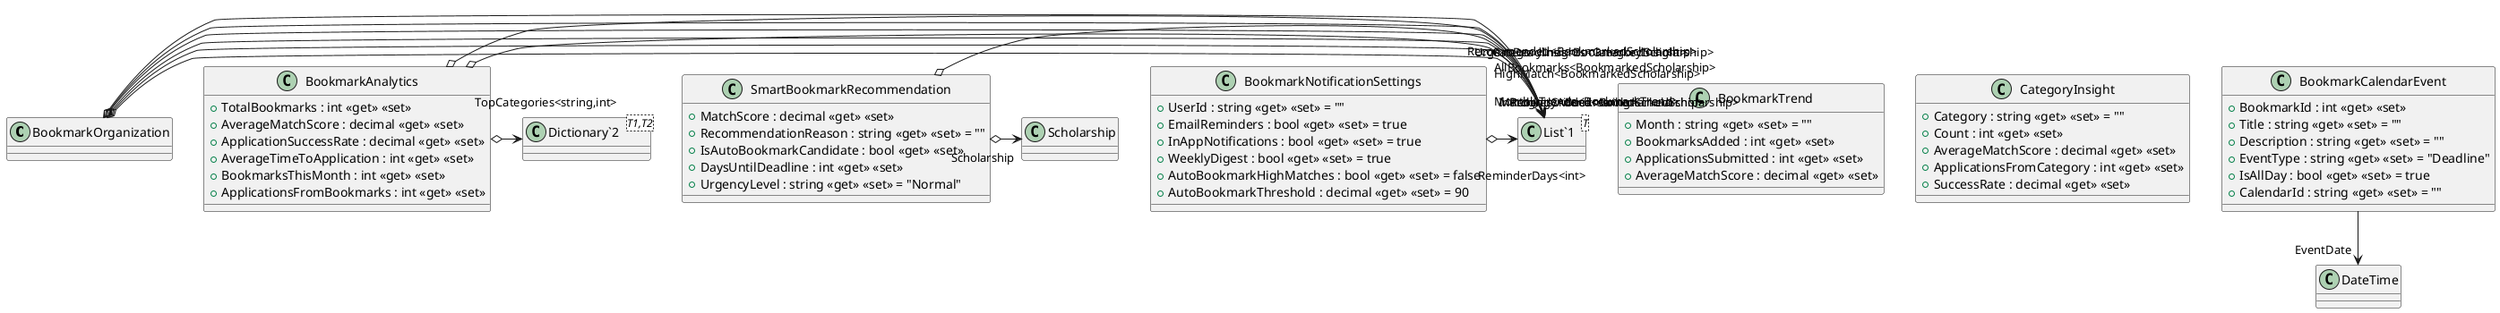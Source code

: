 @startuml
class BookmarkOrganization {
}
class BookmarkAnalytics {
    + TotalBookmarks : int <<get>> <<set>>
    + AverageMatchScore : decimal <<get>> <<set>>
    + ApplicationSuccessRate : decimal <<get>> <<set>>
    + AverageTimeToApplication : int <<get>> <<set>>
    + BookmarksThisMonth : int <<get>> <<set>>
    + ApplicationsFromBookmarks : int <<get>> <<set>>
}
class BookmarkTrend {
    + Month : string <<get>> <<set>> = ""
    + BookmarksAdded : int <<get>> <<set>>
    + ApplicationsSubmitted : int <<get>> <<set>>
    + AverageMatchScore : decimal <<get>> <<set>>
}
class CategoryInsight {
    + Category : string <<get>> <<set>> = ""
    + Count : int <<get>> <<set>>
    + AverageMatchScore : decimal <<get>> <<set>>
    + ApplicationsFromCategory : int <<get>> <<set>>
    + SuccessRate : decimal <<get>> <<set>>
}
class SmartBookmarkRecommendation {
    + MatchScore : decimal <<get>> <<set>>
    + RecommendationReason : string <<get>> <<set>> = ""
    + IsAutoBookmarkCandidate : bool <<get>> <<set>>
    + DaysUntilDeadline : int <<get>> <<set>>
    + UrgencyLevel : string <<get>> <<set>> = "Normal"
}
class BookmarkNotificationSettings {
    + UserId : string <<get>> <<set>> = ""
    + EmailReminders : bool <<get>> <<set>> = true
    + InAppNotifications : bool <<get>> <<set>> = true
    + WeeklyDigest : bool <<get>> <<set>> = true
    + AutoBookmarkHighMatches : bool <<get>> <<set>> = false
    + AutoBookmarkThreshold : decimal <<get>> <<set>> = 90
}
class BookmarkCalendarEvent {
    + BookmarkId : int <<get>> <<set>>
    + Title : string <<get>> <<set>> = ""
    + Description : string <<get>> <<set>> = ""
    + EventType : string <<get>> <<set>> = "Deadline"
    + IsAllDay : bool <<get>> <<set>> = true
    + CalendarId : string <<get>> <<set>> = ""
}
class "List`1"<T> {
}
class "Dictionary`2"<T1,T2> {
}
BookmarkOrganization o-> "UrgentDeadlines<BookmarkedScholarship>" "List`1"
BookmarkOrganization o-> "HighMatch<BookmarkedScholarship>" "List`1"
BookmarkOrganization o-> "RecentlyAdded<BookmarkedScholarship>" "List`1"
BookmarkOrganization o-> "InProgress<BookmarkedScholarship>" "List`1"
BookmarkOrganization o-> "Recommended<BookmarkedScholarship>" "List`1"
BookmarkOrganization o-> "AllBookmarks<BookmarkedScholarship>" "List`1"
BookmarkAnalytics o-> "TopCategories<string,int>" "Dictionary`2"
BookmarkAnalytics o-> "MonthlyTrends<BookmarkTrend>" "List`1"
BookmarkAnalytics o-> "CategoryInsights<CategoryInsight>" "List`1"
SmartBookmarkRecommendation o-> "Scholarship" Scholarship
SmartBookmarkRecommendation o-> "MatchingCriteria<string>" "List`1"
BookmarkNotificationSettings o-> "ReminderDays<int>" "List`1"
BookmarkCalendarEvent --> "EventDate" DateTime
@enduml
